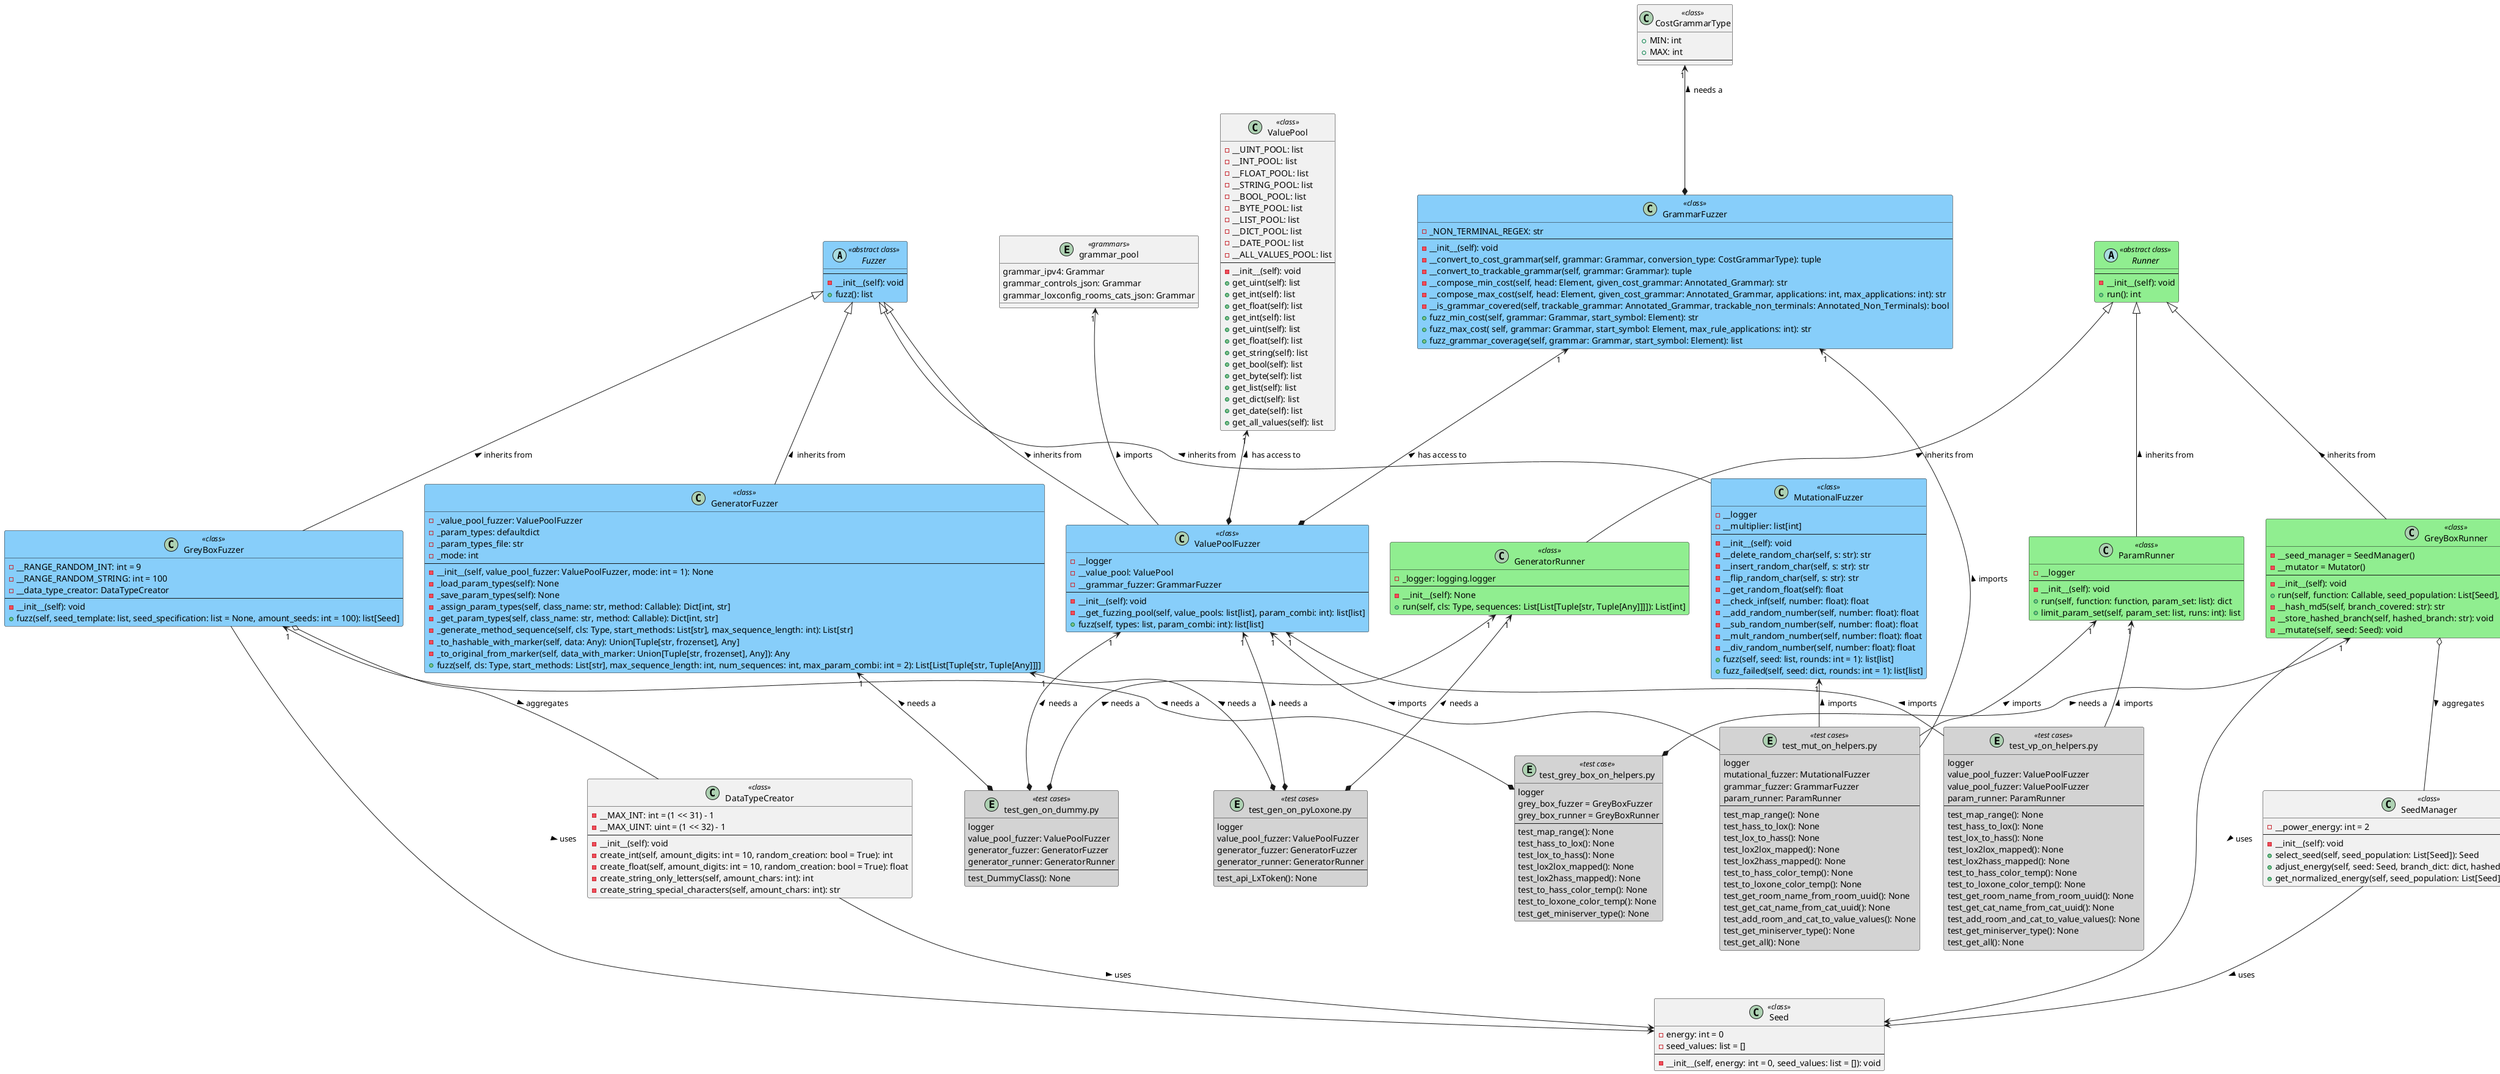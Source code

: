 @startuml fuzzer_overview
allow_mixing

'Web server to creat UML:
' https://www.plantuml.com/plantuml/uml/SyfFKj2rKt3CoKnELR1Io4ZDoSa70000
' copy the UML and generate SVG

'''''''''''''''''''''''''''''''''''''''
'Fuzzer''''''''''''''''''''''''''''''''
'''''''''''''''''''''''''''''''''''''''
abstract class "Fuzzer" as fuzzer << abstract class >> #LightSkyBlue {
    --
    - __init__(self): void
    + fuzz(): list
}
'''''''''''''''''''''''''''''''''''''''
class "ValuePoolFuzzer" as VPFuzzer << class >> #LightSkyBlue {
    - __logger 
    - __value_pool: ValuePool
    - __grammar_fuzzer: GrammarFuzzer
    --
    - __init__(self): void
    - __get_fuzzing_pool(self, value_pools: list[list], param_combi: int): list[list]
    + fuzz(self, types: list, param_combi: int): list[list]
}
class "ValuePool" as VPool << class >> {
    - __UINT_POOL: list
    - __INT_POOL: list
    - __FLOAT_POOL: list
    - __STRING_POOL: list
    - __BOOL_POOL: list
    - __BYTE_POOL: list
    - __LIST_POOL: list
    - __DICT_POOL: list
    - __DATE_POOL: list
    - __ALL_VALUES_POOL: list
    --
    - __init__(self): void
    + get_uint(self): list
    + get_int(self): list
    + get_float(self): list
    + get_int(self): list
    + get_uint(self): list
    + get_float(self): list
    + get_string(self): list
    + get_bool(self): list
    + get_byte(self): list
    + get_list(self): list
    + get_dict(self): list
    + get_date(self): list
    + get_all_values(self): list
}
'''''''''''''''''''''''''''''''''''''''
class "GeneratorFuzzer" as GFuzzer << class >> #LightSkyBlue {
    - _value_pool_fuzzer: ValuePoolFuzzer
    - _param_types: defaultdict
    - _param_types_file: str
    - _mode: int
    --
    - __init__(self, value_pool_fuzzer: ValuePoolFuzzer, mode: int = 1): None
    - _load_param_types(self): None
    - _save_param_types(self): None
    - _assign_param_types(self, class_name: str, method: Callable): Dict[int, str]
    - _get_param_types(self, class_name: str, method: Callable): Dict[int, str]
    - _generate_method_sequence(self, cls: Type, start_methods: List[str], max_sequence_length: int): List[str]
    - _to_hashable_with_marker(self, data: Any): Union[Tuple[str, frozenset], Any]
    - _to_original_from_marker(self, data_with_marker: Union[Tuple[str, frozenset], Any]): Any
    + fuzz(self, cls: Type, start_methods: List[str], max_sequence_length: int, num_sequences: int, max_param_combi: int = 2): List[List[Tuple[str, Tuple[Any]]]]
}
'''''''''''''''''''''''''''''''''''''''
class "CostGrammarType" as CGType << class >> {
    + MIN: int
    + MAX: int
    --
}
class "GrammarFuzzer" as GrFuzzer << class >> #LightSkyBlue {
    - _NON_TERMINAL_REGEX: str
    --
    - __init__(self): void
    - __convert_to_cost_grammar(self, grammar: Grammar, conversion_type: CostGrammarType): tuple
    - __convert_to_trackable_grammar(self, grammar: Grammar): tuple
    - __compose_min_cost(self, head: Element, given_cost_grammar: Annotated_Grammar): str
    - __compose_max_cost(self, head: Element, given_cost_grammar: Annotated_Grammar, applications: int, max_applications: int): str
    - __is_grammar_covered(self, trackable_grammar: Annotated_Grammar, trackable_non_terminals: Annotated_Non_Terminals): bool
    + fuzz_min_cost(self, grammar: Grammar, start_symbol: Element): str
    + fuzz_max_cost( self, grammar: Grammar, start_symbol: Element, max_rule_applications: int): str
    + fuzz_grammar_coverage(self, grammar: Grammar, start_symbol: Element): list
}
entity "grammar_pool" as gr_pool << grammars >> {
    grammar_ipv4: Grammar
    grammar_controls_json: Grammar
    grammar_loxconfig_rooms_cats_json: Grammar
}
'''''''''''''''''''''''''''''''''''''''
class "MutationalFuzzer" as MFuzzer << class >> #LightSkyBlue {
    - __logger
    - __multiplier: list[int]
    --
    - __init__(self): void
    - __delete_random_char(self, s: str): str
    - __insert_random_char(self, s: str): str
    - __flip_random_char(self, s: str): str
    - __get_random_float(self): float
    - __check_inf(self, number: float): float
    - __add_random_number(self, number: float): float
    - __sub_random_number(self, number: float): float
    - __mult_random_number(self, number: float): float
    - __div_random_number(self, number: float): float
    + fuzz(self, seed: list, rounds: int = 1): list[list]
    + fuzz_failed(self, seed: dict, rounds: int = 1): list[list]
}
'''''''''''''''''''''''''''''''''''''''
'Runner''''''''''''''''''''''''''''''''
'''''''''''''''''''''''''''''''''''''''
'''''''''''''''''''''''''''''''''''''''
class "GreyBoxFuzzer" as GBFuzzer << class >> #LightSkyBlue {
    - __RANGE_RANDOM_INT: int = 9
    - __RANGE_RANDOM_STRING: int = 100
    - __data_type_creator: DataTypeCreator
    --
    - __init__(self): void
    + fuzz(self, seed_template: list, seed_specification: list = None, amount_seeds: int = 100): list[Seed]
}
'''''''''''''''''''''''''''''''''''''''
class "GreyBoxRunner" as GBRunner << class >> #LightGreen {
    - __seed_manager = SeedManager()
    - __mutator = Mutator()
    --
    - __init__(self): void
    + run(self, function: Callable, seed_population: List[Seed], amount_runs: int = 10000): list
    - __hash_md5(self, branch_covered: str): str
    - __store_hashed_branch(self, hashed_branch: str): void
    - __mutate(self, seed: Seed): void
}
'''''''''''''''''''''''''''''''''''''''
class "SeedManager" as SeedManager << class >> {
    - __power_energy: int = 2
    --
    - __init__(self): void
    + select_seed(self, seed_population: List[Seed]): Seed
    + adjust_energy(self, seed: Seed, branch_dict: dict, hashed_branch: str): void
    + get_normalized_energy(self, seed_population: List[Seed]): list
}
'''''''''''''''''''''''''''''''''''''''
class "Seed" as Seed << class >> {
    - energy: int = 0
    - seed_values: list = []
    --
    - __init__(self, energy: int = 0, seed_values: list = []): void
}
'''''''''''''''''''''''''''''''''''''''
class "DataTypeCreator" as DataTypeCreator << class >> {
    - __MAX_INT: int = (1 << 31) - 1
    - __MAX_UINT: uint = (1 << 32) - 1
    --
    - __init__(self): void
    - create_int(self, amount_digits: int = 10, random_creation: bool = True): int
    - create_float(self, amount_digits: int = 10, random_creation: bool = True): float
    - create_string_only_letters(self, amount_chars: int): int
    - create_string_special_characters(self, amount_chars: int): str
}
'''''''''''''''''''''''''''''''''''''''
abstract class "Runner" as runner << abstract class >> #LightGreen {
    --
    - __init__(self): void
    + run(): int
}
'''''''''''''''''''''''''''''''''''''''
class "ParamRunner" as PRunner << class >> #LightGreen {
    - __logger
    --
    - __init__(self): void
    + run(self, function: function, param_set: list): dict
    + limit_param_set(self, param_set: list, runs: int): list
}
'''''''''''''''''''''''''''''''''''''''
class "GeneratorRunner" as GRunner << class >> #LightGreen {
    - _logger: logging.logger
    --
    - __init__(self): None
    + run(self, cls: Type, sequences: List[List[Tuple[str, Tuple[Any]]]]): List[int]
}
'''''''''''''''''''''''''''''''''''''''
'Testcases'''''''''''''''''''''''''''''
'''''''''''''''''''''''''''''''''''''''
entity  "test_vp_on_helpers.py" as test_VP_H << test cases >> #LightGray {
    logger
    value_pool_fuzzer: ValuePoolFuzzer
    value_pool_fuzzer: ValuePoolFuzzer
    param_runner: ParamRunner
    --
    test_map_range(): None
    test_hass_to_lox(): None
    test_lox_to_hass(): None
    test_lox2lox_mapped(): None
    test_lox2hass_mapped(): None
    test_to_hass_color_temp(): None
    test_to_loxone_color_temp(): None
    test_get_room_name_from_room_uuid(): None
    test_get_cat_name_from_cat_uuid(): None
    test_add_room_and_cat_to_value_values(): None
    test_get_miniserver_type(): None
    test_get_all(): None
}
'''''''''''''''''''''''''''''''''''''''
entity  "test_gen_on_pyLoxone.py" as test_GEN_pyLoxone << test cases >> #LightGray {
    logger
    value_pool_fuzzer: ValuePoolFuzzer
    generator_fuzzer: GeneratorFuzzer
    generator_runner: GeneratorRunner
    --
    test_api_LxToken(): None
}
'''''''''''''''''''''''''''''''''''''''
entity  "test_gen_on_dummy.py" as test_GEN_dummy << test cases >> #LightGray {
    logger
    value_pool_fuzzer: ValuePoolFuzzer
    generator_fuzzer: GeneratorFuzzer
    generator_runner: GeneratorRunner
    --
    test_DummyClass(): None
}
'''''''''''''''''''''''''''''''''''''''
entity  "test_mut_on_helpers.py" as test_MUT << test cases >> #LightGray {
    logger
    mutational_fuzzer: MutationalFuzzer
    grammar_fuzzer: GrammarFuzzer
    param_runner: ParamRunner
    --
    test_map_range(): None
    test_hass_to_lox(): None
    test_lox_to_hass(): None
    test_lox2lox_mapped(): None
    test_lox2hass_mapped(): None
    test_to_hass_color_temp(): None
    test_to_loxone_color_temp(): None
    test_get_room_name_from_room_uuid(): None
    test_get_cat_name_from_cat_uuid(): None
    test_add_room_and_cat_to_value_values(): None
    test_get_miniserver_type(): None
    test_get_all(): None
}
'''''''''''''''''''''''''''''''''''''''
entity  "test_grey_box_on_helpers.py" as test_GBox << test case >>  #LightGray {
    logger
    grey_box_fuzzer = GreyBoxFuzzer
    grey_box_runner = GreyBoxRunner
    --
    test_map_range(): None
    test_hass_to_lox(): None
    test_lox_to_hass(): None
    test_lox2lox_mapped(): None
    test_lox2hass_mapped(): None
    test_to_hass_color_temp(): None
    test_to_loxone_color_temp(): None
    test_get_miniserver_type(): None
}
'''''''''''''''''''''''''''''''''''''''
'Fuzzer''''''''''''''''''''''''''''''''
'''''''''''''''''''''''''''''''''''''''
fuzzer <|-- VPFuzzer: inherits from <
VPool "1"<--* VPFuzzer: has access to <
GrFuzzer "1"<--* VPFuzzer: has access to <
gr_pool "1"<-- VPFuzzer: imports <
fuzzer <|-- GFuzzer: inherits from <
fuzzer <|-- MFuzzer: inherits from <
fuzzer <|-- GBFuzzer: inherits from <
GBFuzzer o-- DataTypeCreator: aggregates >
GBFuzzer --> Seed: uses >
'''''''''''''''''''''''''''''''''''''''
'Runner''''''''''''''''''''''''''''''''
'''''''''''''''''''''''''''''''''''''''
runner <|-- PRunner: inherits from <
runner <|-- GBRunner: inherits from <
runner <|-- GRunner: inherits from <
GBRunner o-- SeedManager: aggregates >
GBRunner --> Seed: uses >
'''''''''''''''''''''''''''''''''''''''
'Other classes'''''''''''''''''''''''''
'''''''''''''''''''''''''''''''''''''''
SeedManager --> Seed: uses >
DataTypeCreator --> Seed: uses >
'''''''''''''''''''''''''''''''''''''''
'Testcases'''''''''''''''''''''''''''''
'''''''''''''''''''''''''''''''''''''''
VPFuzzer "1"<-- test_VP_H: imports <
PRunner "1"<-- test_VP_H: imports <
'''''''''''''''''''''''''''''''''''''''
CGType "1"<--* GrFuzzer: needs a <
'''''''''''''''''''''''''''''''''''''''
GFuzzer "1"<--* test_GEN_dummy: needs a <
GRunner "1"<--* test_GEN_dummy: needs a <
VPFuzzer "1"<--* test_GEN_dummy: needs a <
GFuzzer "1"<--* test_GEN_pyLoxone: needs a <
GRunner "1"<--* test_GEN_pyLoxone: needs a <
VPFuzzer "1"<--* test_GEN_pyLoxone: needs a <
'''''''''''''''''''''''''''''''''''''''
VPFuzzer "1"<-- test_MUT: imports <
MFuzzer "1"<-- test_MUT: imports <
GrFuzzer "1"<-- test_MUT: imports <
PRunner "1"<-- test_MUT: imports <
GBFuzzer "1"<--* test_GBox: needs a <
GBRunner "1"<--* test_GBox: needs a <
@enduml